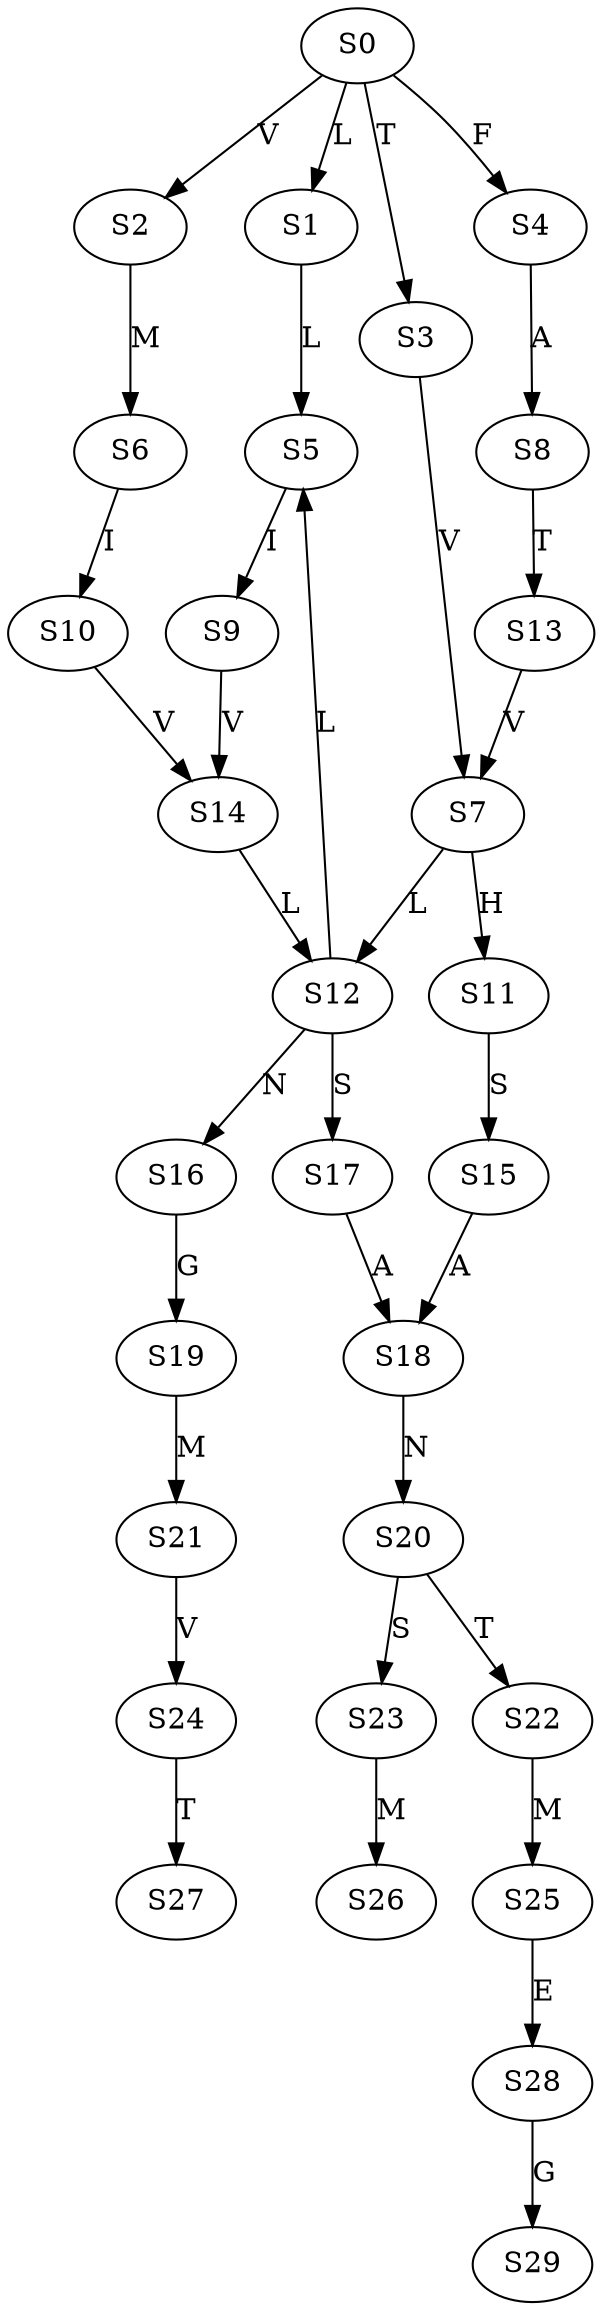 strict digraph  {
	S0 -> S1 [ label = L ];
	S0 -> S2 [ label = V ];
	S0 -> S3 [ label = T ];
	S0 -> S4 [ label = F ];
	S1 -> S5 [ label = L ];
	S2 -> S6 [ label = M ];
	S3 -> S7 [ label = V ];
	S4 -> S8 [ label = A ];
	S5 -> S9 [ label = I ];
	S6 -> S10 [ label = I ];
	S7 -> S11 [ label = H ];
	S7 -> S12 [ label = L ];
	S8 -> S13 [ label = T ];
	S9 -> S14 [ label = V ];
	S10 -> S14 [ label = V ];
	S11 -> S15 [ label = S ];
	S12 -> S16 [ label = N ];
	S12 -> S5 [ label = L ];
	S12 -> S17 [ label = S ];
	S13 -> S7 [ label = V ];
	S14 -> S12 [ label = L ];
	S15 -> S18 [ label = A ];
	S16 -> S19 [ label = G ];
	S17 -> S18 [ label = A ];
	S18 -> S20 [ label = N ];
	S19 -> S21 [ label = M ];
	S20 -> S22 [ label = T ];
	S20 -> S23 [ label = S ];
	S21 -> S24 [ label = V ];
	S22 -> S25 [ label = M ];
	S23 -> S26 [ label = M ];
	S24 -> S27 [ label = T ];
	S25 -> S28 [ label = E ];
	S28 -> S29 [ label = G ];
}
